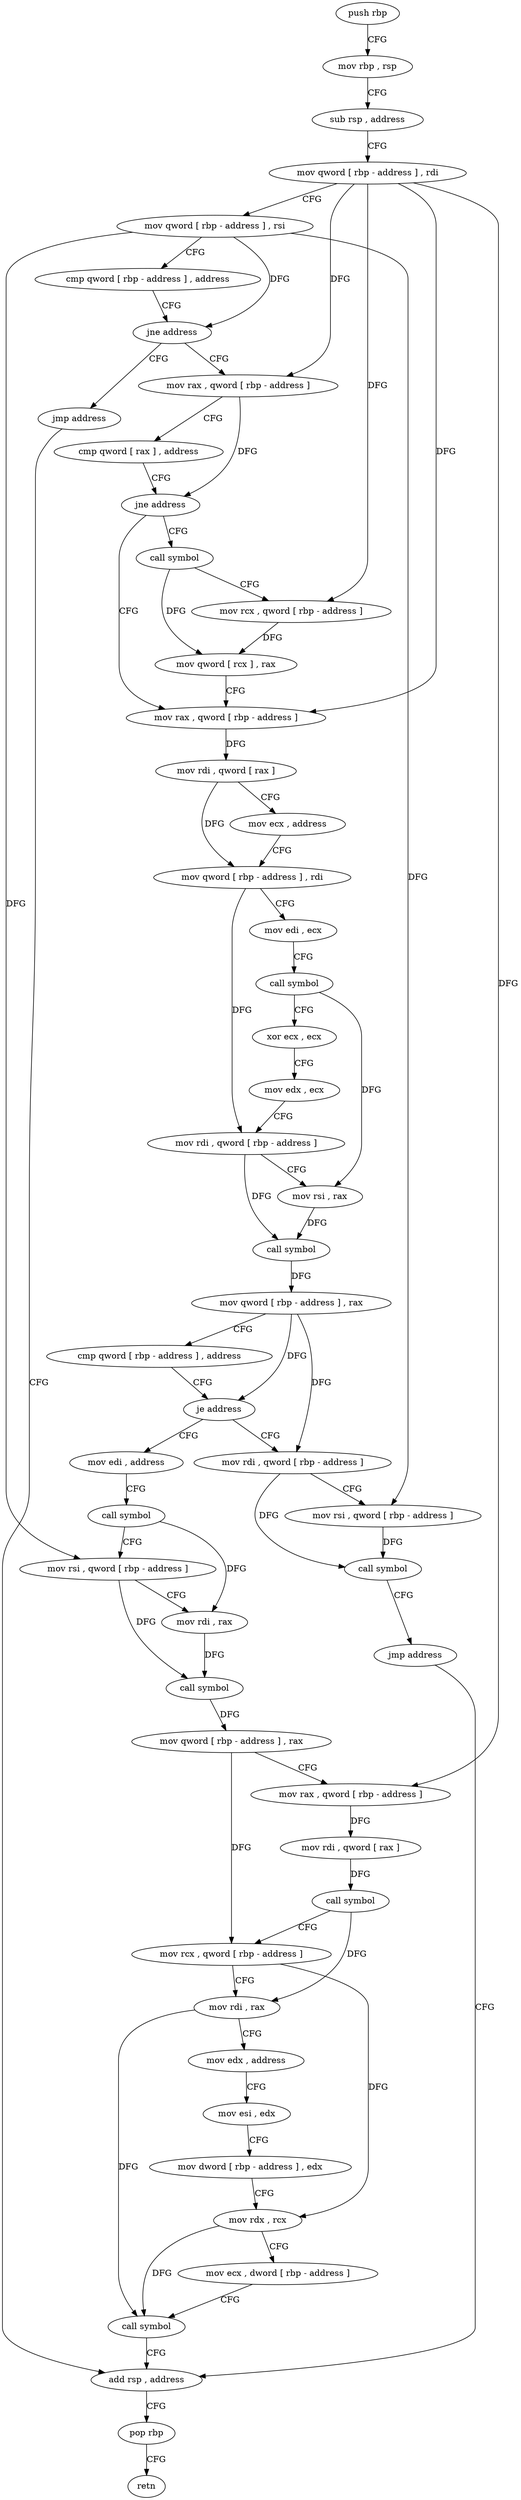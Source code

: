 digraph "func" {
"95456" [label = "push rbp" ]
"95457" [label = "mov rbp , rsp" ]
"95460" [label = "sub rsp , address" ]
"95464" [label = "mov qword [ rbp - address ] , rdi" ]
"95468" [label = "mov qword [ rbp - address ] , rsi" ]
"95472" [label = "cmp qword [ rbp - address ] , address" ]
"95477" [label = "jne address" ]
"95488" [label = "mov rax , qword [ rbp - address ]" ]
"95483" [label = "jmp address" ]
"95492" [label = "cmp qword [ rax ] , address" ]
"95496" [label = "jne address" ]
"95514" [label = "mov rax , qword [ rbp - address ]" ]
"95502" [label = "call symbol" ]
"95652" [label = "add rsp , address" ]
"95518" [label = "mov rdi , qword [ rax ]" ]
"95521" [label = "mov ecx , address" ]
"95526" [label = "mov qword [ rbp - address ] , rdi" ]
"95530" [label = "mov edi , ecx" ]
"95532" [label = "call symbol" ]
"95537" [label = "xor ecx , ecx" ]
"95539" [label = "mov edx , ecx" ]
"95541" [label = "mov rdi , qword [ rbp - address ]" ]
"95545" [label = "mov rsi , rax" ]
"95548" [label = "call symbol" ]
"95553" [label = "mov qword [ rbp - address ] , rax" ]
"95557" [label = "cmp qword [ rbp - address ] , address" ]
"95562" [label = "je address" ]
"95586" [label = "mov edi , address" ]
"95568" [label = "mov rdi , qword [ rbp - address ]" ]
"95507" [label = "mov rcx , qword [ rbp - address ]" ]
"95511" [label = "mov qword [ rcx ] , rax" ]
"95656" [label = "pop rbp" ]
"95657" [label = "retn" ]
"95591" [label = "call symbol" ]
"95596" [label = "mov rsi , qword [ rbp - address ]" ]
"95600" [label = "mov rdi , rax" ]
"95603" [label = "call symbol" ]
"95608" [label = "mov qword [ rbp - address ] , rax" ]
"95612" [label = "mov rax , qword [ rbp - address ]" ]
"95616" [label = "mov rdi , qword [ rax ]" ]
"95619" [label = "call symbol" ]
"95624" [label = "mov rcx , qword [ rbp - address ]" ]
"95628" [label = "mov rdi , rax" ]
"95631" [label = "mov edx , address" ]
"95636" [label = "mov esi , edx" ]
"95638" [label = "mov dword [ rbp - address ] , edx" ]
"95641" [label = "mov rdx , rcx" ]
"95644" [label = "mov ecx , dword [ rbp - address ]" ]
"95647" [label = "call symbol" ]
"95572" [label = "mov rsi , qword [ rbp - address ]" ]
"95576" [label = "call symbol" ]
"95581" [label = "jmp address" ]
"95456" -> "95457" [ label = "CFG" ]
"95457" -> "95460" [ label = "CFG" ]
"95460" -> "95464" [ label = "CFG" ]
"95464" -> "95468" [ label = "CFG" ]
"95464" -> "95488" [ label = "DFG" ]
"95464" -> "95514" [ label = "DFG" ]
"95464" -> "95507" [ label = "DFG" ]
"95464" -> "95612" [ label = "DFG" ]
"95468" -> "95472" [ label = "CFG" ]
"95468" -> "95477" [ label = "DFG" ]
"95468" -> "95596" [ label = "DFG" ]
"95468" -> "95572" [ label = "DFG" ]
"95472" -> "95477" [ label = "CFG" ]
"95477" -> "95488" [ label = "CFG" ]
"95477" -> "95483" [ label = "CFG" ]
"95488" -> "95492" [ label = "CFG" ]
"95488" -> "95496" [ label = "DFG" ]
"95483" -> "95652" [ label = "CFG" ]
"95492" -> "95496" [ label = "CFG" ]
"95496" -> "95514" [ label = "CFG" ]
"95496" -> "95502" [ label = "CFG" ]
"95514" -> "95518" [ label = "DFG" ]
"95502" -> "95507" [ label = "CFG" ]
"95502" -> "95511" [ label = "DFG" ]
"95652" -> "95656" [ label = "CFG" ]
"95518" -> "95521" [ label = "CFG" ]
"95518" -> "95526" [ label = "DFG" ]
"95521" -> "95526" [ label = "CFG" ]
"95526" -> "95530" [ label = "CFG" ]
"95526" -> "95541" [ label = "DFG" ]
"95530" -> "95532" [ label = "CFG" ]
"95532" -> "95537" [ label = "CFG" ]
"95532" -> "95545" [ label = "DFG" ]
"95537" -> "95539" [ label = "CFG" ]
"95539" -> "95541" [ label = "CFG" ]
"95541" -> "95545" [ label = "CFG" ]
"95541" -> "95548" [ label = "DFG" ]
"95545" -> "95548" [ label = "DFG" ]
"95548" -> "95553" [ label = "DFG" ]
"95553" -> "95557" [ label = "CFG" ]
"95553" -> "95562" [ label = "DFG" ]
"95553" -> "95568" [ label = "DFG" ]
"95557" -> "95562" [ label = "CFG" ]
"95562" -> "95586" [ label = "CFG" ]
"95562" -> "95568" [ label = "CFG" ]
"95586" -> "95591" [ label = "CFG" ]
"95568" -> "95572" [ label = "CFG" ]
"95568" -> "95576" [ label = "DFG" ]
"95507" -> "95511" [ label = "DFG" ]
"95511" -> "95514" [ label = "CFG" ]
"95656" -> "95657" [ label = "CFG" ]
"95591" -> "95596" [ label = "CFG" ]
"95591" -> "95600" [ label = "DFG" ]
"95596" -> "95600" [ label = "CFG" ]
"95596" -> "95603" [ label = "DFG" ]
"95600" -> "95603" [ label = "DFG" ]
"95603" -> "95608" [ label = "DFG" ]
"95608" -> "95612" [ label = "CFG" ]
"95608" -> "95624" [ label = "DFG" ]
"95612" -> "95616" [ label = "DFG" ]
"95616" -> "95619" [ label = "DFG" ]
"95619" -> "95624" [ label = "CFG" ]
"95619" -> "95628" [ label = "DFG" ]
"95624" -> "95628" [ label = "CFG" ]
"95624" -> "95641" [ label = "DFG" ]
"95628" -> "95631" [ label = "CFG" ]
"95628" -> "95647" [ label = "DFG" ]
"95631" -> "95636" [ label = "CFG" ]
"95636" -> "95638" [ label = "CFG" ]
"95638" -> "95641" [ label = "CFG" ]
"95641" -> "95644" [ label = "CFG" ]
"95641" -> "95647" [ label = "DFG" ]
"95644" -> "95647" [ label = "CFG" ]
"95647" -> "95652" [ label = "CFG" ]
"95572" -> "95576" [ label = "DFG" ]
"95576" -> "95581" [ label = "CFG" ]
"95581" -> "95652" [ label = "CFG" ]
}
